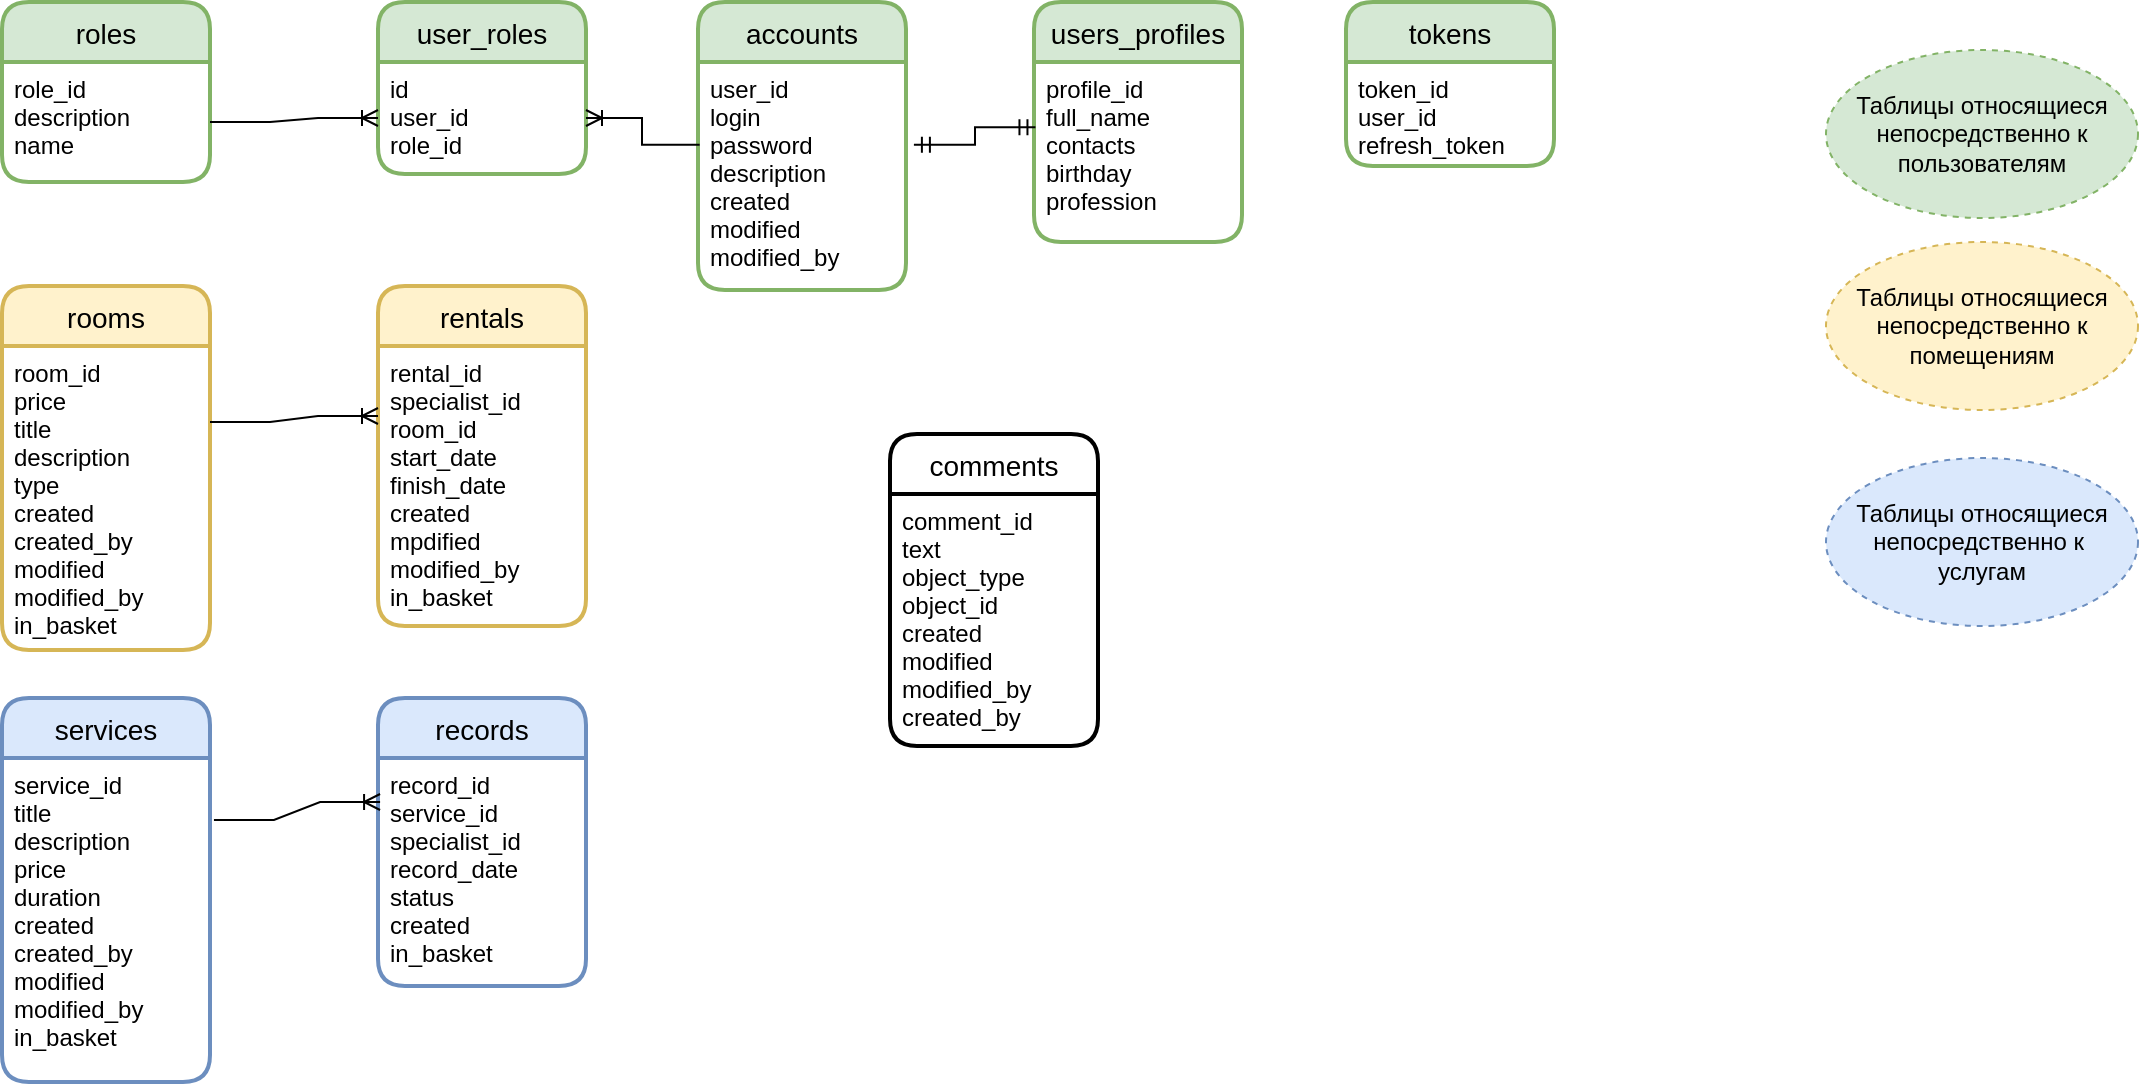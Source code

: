 <mxfile version="17.2.1" type="device"><diagram id="R2lEEEUBdFMjLlhIrx00" name="Page-1"><mxGraphModel dx="2272" dy="1894" grid="1" gridSize="12" guides="1" tooltips="1" connect="1" arrows="1" fold="1" page="1" pageScale="1" pageWidth="850" pageHeight="1100" background="none" math="0" shadow="0" extFonts="Permanent Marker^https://fonts.googleapis.com/css?family=Permanent+Marker"><root><mxCell id="0"/><mxCell id="1" parent="0"/><mxCell id="7LjpE6CggV0WdGoWhm0g-1" value="accounts" style="swimlane;childLayout=stackLayout;horizontal=1;startSize=30;horizontalStack=0;rounded=1;fontSize=14;fontStyle=0;strokeWidth=2;resizeParent=0;resizeLast=1;shadow=0;dashed=0;align=center;fillColor=#d5e8d4;strokeColor=#82b366;" parent="1" vertex="1"><mxGeometry x="-96" y="-60" width="104" height="144" as="geometry"/></mxCell><mxCell id="7LjpE6CggV0WdGoWhm0g-2" value="user_id&#10;login&#10;password&#10;description&#10;created&#10;modified&#10;modified_by" style="align=left;strokeColor=none;fillColor=none;spacingLeft=4;fontSize=12;verticalAlign=top;resizable=0;rotatable=0;part=1;" parent="7LjpE6CggV0WdGoWhm0g-1" vertex="1"><mxGeometry y="30" width="104" height="114" as="geometry"/></mxCell><mxCell id="7LjpE6CggV0WdGoWhm0g-12" value="roles" style="swimlane;childLayout=stackLayout;horizontal=1;startSize=30;horizontalStack=0;rounded=1;fontSize=14;fontStyle=0;strokeWidth=2;resizeParent=0;resizeLast=1;shadow=0;dashed=0;align=center;fillColor=#d5e8d4;strokeColor=#82b366;" parent="1" vertex="1"><mxGeometry x="-444" y="-60" width="104" height="90" as="geometry"/></mxCell><mxCell id="7LjpE6CggV0WdGoWhm0g-13" value="role_id&#10;description&#10;name" style="align=left;strokeColor=none;fillColor=none;spacingLeft=4;fontSize=12;verticalAlign=top;resizable=0;rotatable=0;part=1;" parent="7LjpE6CggV0WdGoWhm0g-12" vertex="1"><mxGeometry y="30" width="104" height="60" as="geometry"/></mxCell><mxCell id="7LjpE6CggV0WdGoWhm0g-14" value="user_roles" style="swimlane;childLayout=stackLayout;horizontal=1;startSize=30;horizontalStack=0;rounded=1;fontSize=14;fontStyle=0;strokeWidth=2;resizeParent=0;resizeLast=1;shadow=0;dashed=0;align=center;fillColor=#d5e8d4;strokeColor=#82b366;" parent="1" vertex="1"><mxGeometry x="-256" y="-60" width="104" height="86" as="geometry"/></mxCell><mxCell id="7LjpE6CggV0WdGoWhm0g-15" value="id&#10;user_id&#10;role_id" style="align=left;strokeColor=none;fillColor=none;spacingLeft=4;fontSize=12;verticalAlign=top;resizable=0;rotatable=0;part=1;" parent="7LjpE6CggV0WdGoWhm0g-14" vertex="1"><mxGeometry y="30" width="104" height="56" as="geometry"/></mxCell><mxCell id="7LjpE6CggV0WdGoWhm0g-29" value="services" style="swimlane;childLayout=stackLayout;horizontal=1;startSize=30;horizontalStack=0;rounded=1;fontSize=14;fontStyle=0;strokeWidth=2;resizeParent=0;resizeLast=1;shadow=0;dashed=0;align=center;fillColor=#dae8fc;strokeColor=#6c8ebf;" parent="1" vertex="1"><mxGeometry x="-444" y="288" width="104" height="192" as="geometry"/></mxCell><mxCell id="7LjpE6CggV0WdGoWhm0g-30" value="service_id&#10;title&#10;description&#10;price&#10;duration&#10;created&#10;created_by&#10;modified&#10;modified_by&#10;in_basket" style="align=left;strokeColor=none;fillColor=none;spacingLeft=4;fontSize=12;verticalAlign=top;resizable=0;rotatable=0;part=1;" parent="7LjpE6CggV0WdGoWhm0g-29" vertex="1"><mxGeometry y="30" width="104" height="162" as="geometry"/></mxCell><mxCell id="7LjpE6CggV0WdGoWhm0g-36" value="records" style="swimlane;childLayout=stackLayout;horizontal=1;startSize=30;horizontalStack=0;rounded=1;fontSize=14;fontStyle=0;strokeWidth=2;resizeParent=0;resizeLast=1;shadow=0;dashed=0;align=center;fillColor=#dae8fc;strokeColor=#6c8ebf;" parent="1" vertex="1"><mxGeometry x="-256" y="288" width="104" height="144" as="geometry"/></mxCell><mxCell id="7LjpE6CggV0WdGoWhm0g-37" value="record_id&#10;service_id&#10;specialist_id&#10;record_date&#10;status&#10;created&#10;in_basket" style="align=left;strokeColor=none;fillColor=none;spacingLeft=4;fontSize=12;verticalAlign=top;resizable=0;rotatable=0;part=1;" parent="7LjpE6CggV0WdGoWhm0g-36" vertex="1"><mxGeometry y="30" width="104" height="114" as="geometry"/></mxCell><mxCell id="7LjpE6CggV0WdGoWhm0g-38" value="" style="edgeStyle=entityRelationEdgeStyle;fontSize=12;html=1;endArrow=ERoneToMany;rounded=0;exitX=1;exitY=0.5;exitDx=0;exitDy=0;entryX=0;entryY=0.5;entryDx=0;entryDy=0;" parent="1" source="7LjpE6CggV0WdGoWhm0g-13" target="7LjpE6CggV0WdGoWhm0g-15" edge="1"><mxGeometry width="100" height="100" relative="1" as="geometry"><mxPoint x="-30" y="360" as="sourcePoint"/><mxPoint x="70" y="260" as="targetPoint"/></mxGeometry></mxCell><mxCell id="7LjpE6CggV0WdGoWhm0g-48" value="users_profiles" style="swimlane;childLayout=stackLayout;horizontal=1;startSize=30;horizontalStack=0;rounded=1;fontSize=14;fontStyle=0;strokeWidth=2;resizeParent=0;resizeLast=1;shadow=0;dashed=0;align=center;fillColor=#d5e8d4;strokeColor=#82b366;" parent="1" vertex="1"><mxGeometry x="72" y="-60" width="104" height="120" as="geometry"/></mxCell><mxCell id="7LjpE6CggV0WdGoWhm0g-49" value="profile_id&#10;full_name&#10;contacts&#10;birthday&#10;profession" style="align=left;strokeColor=none;fillColor=none;spacingLeft=4;fontSize=12;verticalAlign=top;resizable=0;rotatable=0;part=1;" parent="7LjpE6CggV0WdGoWhm0g-48" vertex="1"><mxGeometry y="30" width="104" height="90" as="geometry"/></mxCell><mxCell id="gAr5HL1NnsLzo1MMby_S-1" value="tokens" style="swimlane;childLayout=stackLayout;horizontal=1;startSize=30;horizontalStack=0;rounded=1;fontSize=14;fontStyle=0;strokeWidth=2;resizeParent=0;resizeLast=1;shadow=0;dashed=0;align=center;fillColor=#d5e8d4;strokeColor=#82b366;" parent="1" vertex="1"><mxGeometry x="228" y="-60" width="104" height="82" as="geometry"/></mxCell><mxCell id="gAr5HL1NnsLzo1MMby_S-2" value="token_id&#10;user_id&#10;refresh_token" style="align=left;strokeColor=none;fillColor=none;spacingLeft=4;fontSize=12;verticalAlign=top;resizable=0;rotatable=0;part=1;" parent="gAr5HL1NnsLzo1MMby_S-1" vertex="1"><mxGeometry y="30" width="104" height="52" as="geometry"/></mxCell><mxCell id="VR3GFfHHU-YURG5oytiA-1" value="rooms" style="swimlane;childLayout=stackLayout;horizontal=1;startSize=30;horizontalStack=0;rounded=1;fontSize=14;fontStyle=0;strokeWidth=2;resizeParent=0;resizeLast=1;shadow=0;dashed=0;align=center;fillColor=#fff2cc;strokeColor=#d6b656;" parent="1" vertex="1"><mxGeometry x="-444" y="82" width="104" height="182" as="geometry"/></mxCell><mxCell id="VR3GFfHHU-YURG5oytiA-2" value="room_id&#10;price&#10;title&#10;description&#10;type&#10;created&#10;created_by&#10;modified&#10;modified_by&#10;in_basket" style="align=left;strokeColor=none;fillColor=none;spacingLeft=4;fontSize=12;verticalAlign=top;resizable=0;rotatable=0;part=1;" parent="VR3GFfHHU-YURG5oytiA-1" vertex="1"><mxGeometry y="30" width="104" height="152" as="geometry"/></mxCell><mxCell id="VR3GFfHHU-YURG5oytiA-3" value="rentals" style="swimlane;childLayout=stackLayout;horizontal=1;startSize=30;horizontalStack=0;rounded=1;fontSize=14;fontStyle=0;strokeWidth=2;resizeParent=0;resizeLast=1;shadow=0;dashed=0;align=center;fillColor=#fff2cc;strokeColor=#d6b656;" parent="1" vertex="1"><mxGeometry x="-256" y="82" width="104" height="170" as="geometry"/></mxCell><mxCell id="VR3GFfHHU-YURG5oytiA-4" value="rental_id&#10;specialist_id&#10;room_id&#10;start_date&#10;finish_date&#10;created&#10;mpdified&#10;modified_by&#10;in_basket" style="align=left;strokeColor=none;fillColor=none;spacingLeft=4;fontSize=12;verticalAlign=top;resizable=0;rotatable=0;part=1;" parent="VR3GFfHHU-YURG5oytiA-3" vertex="1"><mxGeometry y="30" width="104" height="140" as="geometry"/></mxCell><mxCell id="VR3GFfHHU-YURG5oytiA-5" value="" style="edgeStyle=entityRelationEdgeStyle;fontSize=12;html=1;endArrow=ERoneToMany;rounded=0;exitX=1;exitY=0.25;exitDx=0;exitDy=0;entryX=0;entryY=0.25;entryDx=0;entryDy=0;" parent="1" source="VR3GFfHHU-YURG5oytiA-2" target="VR3GFfHHU-YURG5oytiA-4" edge="1"><mxGeometry width="100" height="100" relative="1" as="geometry"><mxPoint x="116" y="292" as="sourcePoint"/><mxPoint x="216" y="192" as="targetPoint"/></mxGeometry></mxCell><mxCell id="VR3GFfHHU-YURG5oytiA-7" value="" style="edgeStyle=elbowEdgeStyle;fontSize=12;html=1;endArrow=ERmandOne;startArrow=ERmandOne;rounded=0;entryX=0.007;entryY=0.363;entryDx=0;entryDy=0;entryPerimeter=0;exitX=1.038;exitY=0.363;exitDx=0;exitDy=0;exitPerimeter=0;" parent="1" source="7LjpE6CggV0WdGoWhm0g-2" target="7LjpE6CggV0WdGoWhm0g-49" edge="1"><mxGeometry width="100" height="100" relative="1" as="geometry"><mxPoint x="24" y="12" as="sourcePoint"/><mxPoint x="36" y="-12" as="targetPoint"/></mxGeometry></mxCell><mxCell id="VR3GFfHHU-YURG5oytiA-12" value="" style="fontSize=12;html=1;endArrow=ERoneToMany;rounded=0;exitX=0.008;exitY=0.363;exitDx=0;exitDy=0;entryX=1;entryY=0.5;entryDx=0;entryDy=0;edgeStyle=orthogonalEdgeStyle;elbow=vertical;exitPerimeter=0;" parent="1" source="7LjpE6CggV0WdGoWhm0g-2" target="7LjpE6CggV0WdGoWhm0g-15" edge="1"><mxGeometry width="100" height="100" relative="1" as="geometry"><mxPoint x="-24" y="136" as="sourcePoint"/><mxPoint x="76" y="36" as="targetPoint"/></mxGeometry></mxCell><mxCell id="VR3GFfHHU-YURG5oytiA-16" value="Таблицы относящиеся непосредственно к пользователям" style="ellipse;whiteSpace=wrap;html=1;align=center;dashed=1;fillColor=#d5e8d4;strokeColor=#82b366;" parent="1" vertex="1"><mxGeometry x="468" y="-36" width="156" height="84" as="geometry"/></mxCell><mxCell id="VR3GFfHHU-YURG5oytiA-17" value="Таблицы относящиеся непосредственно к помещениям" style="ellipse;whiteSpace=wrap;html=1;align=center;dashed=1;fillColor=#fff2cc;strokeColor=#d6b656;" parent="1" vertex="1"><mxGeometry x="468" y="60" width="156" height="84" as="geometry"/></mxCell><mxCell id="VR3GFfHHU-YURG5oytiA-18" value="Таблицы относящиеся непосредственно к&amp;nbsp; услугам" style="ellipse;whiteSpace=wrap;html=1;align=center;dashed=1;fillColor=#dae8fc;strokeColor=#6c8ebf;" parent="1" vertex="1"><mxGeometry x="468" y="168" width="156" height="84" as="geometry"/></mxCell><mxCell id="di7zA_j5Mxuq4hR2jqc9-3" value="comments" style="swimlane;childLayout=stackLayout;horizontal=1;startSize=30;horizontalStack=0;rounded=1;fontSize=14;fontStyle=0;strokeWidth=2;resizeParent=0;resizeLast=1;shadow=0;dashed=0;align=center;" parent="1" vertex="1"><mxGeometry y="156" width="104" height="156" as="geometry"/></mxCell><mxCell id="di7zA_j5Mxuq4hR2jqc9-4" value="comment_id&#10;text&#10;object_type&#10;object_id&#10;created&#10;modified&#10;modified_by&#10;created_by" style="align=left;strokeColor=none;fillColor=none;spacingLeft=4;fontSize=12;verticalAlign=top;resizable=0;rotatable=0;part=1;" parent="di7zA_j5Mxuq4hR2jqc9-3" vertex="1"><mxGeometry y="30" width="104" height="126" as="geometry"/></mxCell><mxCell id="di7zA_j5Mxuq4hR2jqc9-6" value="" style="edgeStyle=entityRelationEdgeStyle;fontSize=12;html=1;endArrow=ERoneToMany;rounded=0;exitX=1.019;exitY=0.191;exitDx=0;exitDy=0;entryX=0.01;entryY=0.193;entryDx=0;entryDy=0;entryPerimeter=0;exitPerimeter=0;" parent="1" source="7LjpE6CggV0WdGoWhm0g-30" target="7LjpE6CggV0WdGoWhm0g-37" edge="1"><mxGeometry width="100" height="100" relative="1" as="geometry"><mxPoint x="-340" y="379.5" as="sourcePoint"/><mxPoint x="-256" y="376.5" as="targetPoint"/></mxGeometry></mxCell></root></mxGraphModel></diagram></mxfile>